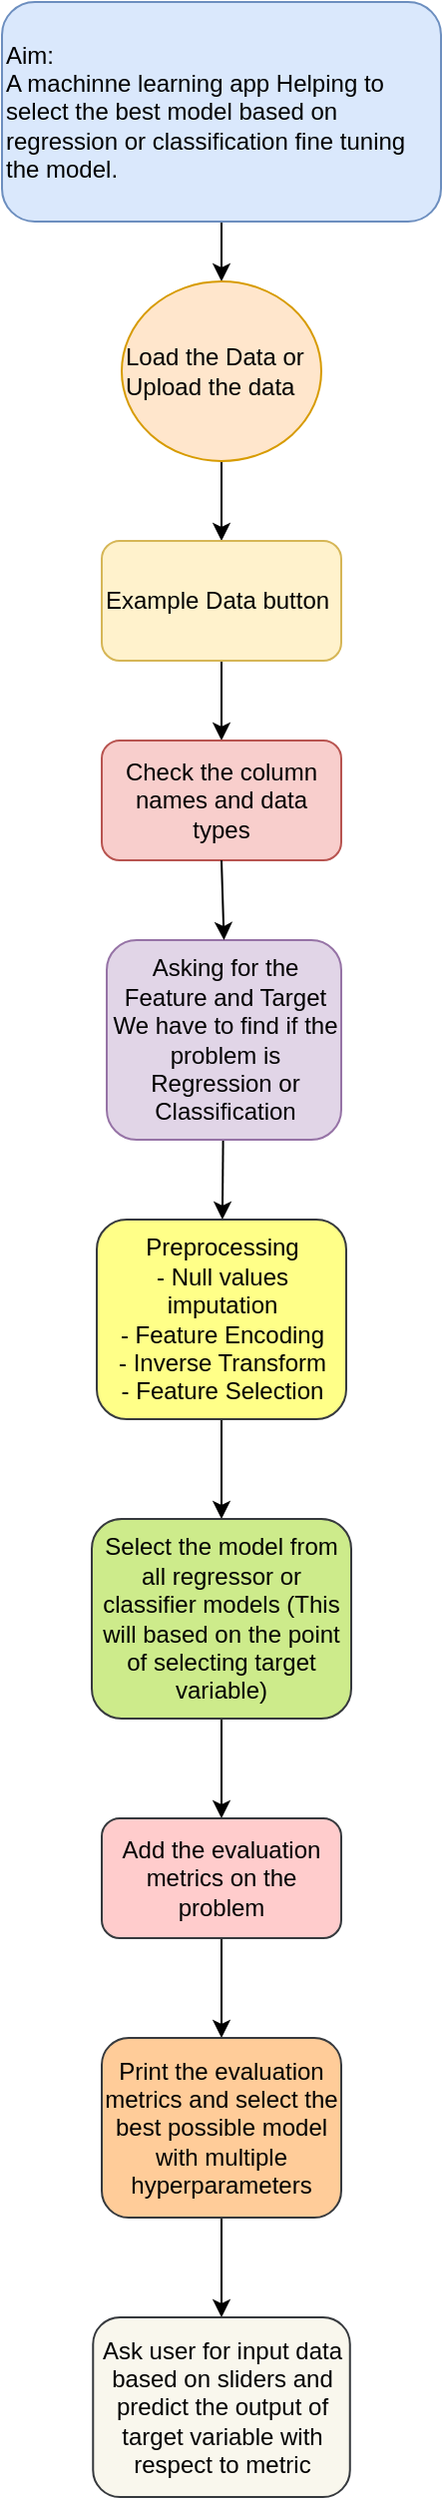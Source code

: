 <mxfile>
    <diagram id="bi-d5D2moTxTsQntksBj" name="Page-1">
        <mxGraphModel dx="348" dy="350" grid="1" gridSize="10" guides="1" tooltips="1" connect="1" arrows="1" fold="1" page="1" pageScale="1" pageWidth="850" pageHeight="1100" math="0" shadow="0">
            <root>
                <mxCell id="0"/>
                <mxCell id="1" parent="0"/>
                <mxCell id="4" value="" style="edgeStyle=none;html=1;" edge="1" parent="1" source="2" target="3">
                    <mxGeometry relative="1" as="geometry"/>
                </mxCell>
                <mxCell id="2" value="Aim:&lt;br&gt;A machinne learning app Helping to select the best model based on regression or classification fine tuning the model." style="rounded=1;whiteSpace=wrap;html=1;fillColor=#dae8fc;strokeColor=#6c8ebf;align=left;" vertex="1" parent="1">
                    <mxGeometry x="50" y="10" width="220" height="110" as="geometry"/>
                </mxCell>
                <mxCell id="6" value="" style="edgeStyle=none;html=1;" edge="1" parent="1" source="3" target="5">
                    <mxGeometry relative="1" as="geometry"/>
                </mxCell>
                <mxCell id="3" value="Load the Data or Upload the data" style="ellipse;whiteSpace=wrap;html=1;align=left;fillColor=#ffe6cc;strokeColor=#d79b00;rounded=1;" vertex="1" parent="1">
                    <mxGeometry x="110" y="150" width="100" height="90" as="geometry"/>
                </mxCell>
                <mxCell id="8" value="" style="edgeStyle=none;html=1;" edge="1" parent="1" source="5">
                    <mxGeometry relative="1" as="geometry">
                        <mxPoint x="160" y="380" as="targetPoint"/>
                    </mxGeometry>
                </mxCell>
                <mxCell id="5" value="Example Data button" style="whiteSpace=wrap;html=1;align=left;fillColor=#fff2cc;strokeColor=#d6b656;rounded=1;" vertex="1" parent="1">
                    <mxGeometry x="100" y="280" width="120" height="60" as="geometry"/>
                </mxCell>
                <mxCell id="14" value="" style="edgeStyle=none;html=1;" edge="1" parent="1" source="7" target="13">
                    <mxGeometry relative="1" as="geometry"/>
                </mxCell>
                <mxCell id="7" value="Asking for the Feature and Target&lt;br&gt;We have to find if the problem is Regression or Classification" style="whiteSpace=wrap;html=1;align=center;fillColor=#e1d5e7;strokeColor=#9673a6;rounded=1;" vertex="1" parent="1">
                    <mxGeometry x="102.5" y="480" width="117.5" height="100" as="geometry"/>
                </mxCell>
                <mxCell id="10" value="Check the column names and data types" style="whiteSpace=wrap;html=1;align=center;fillColor=#f8cecc;strokeColor=#b85450;rounded=1;" vertex="1" parent="1">
                    <mxGeometry x="100" y="380" width="120" height="60" as="geometry"/>
                </mxCell>
                <mxCell id="12" value="" style="endArrow=classic;html=1;exitX=0.5;exitY=1;exitDx=0;exitDy=0;entryX=0.5;entryY=0;entryDx=0;entryDy=0;" edge="1" parent="1" source="10" target="7">
                    <mxGeometry width="50" height="50" relative="1" as="geometry">
                        <mxPoint x="200" y="440" as="sourcePoint"/>
                        <mxPoint x="250" y="390" as="targetPoint"/>
                    </mxGeometry>
                </mxCell>
                <mxCell id="20" style="edgeStyle=none;html=1;exitX=0.5;exitY=1;exitDx=0;exitDy=0;entryX=0.5;entryY=0;entryDx=0;entryDy=0;" edge="1" parent="1" source="13" target="17">
                    <mxGeometry relative="1" as="geometry"/>
                </mxCell>
                <mxCell id="13" value="Preprocessing &lt;br&gt;- Null values imputation&lt;br&gt;- Feature Encoding&lt;br&gt;- Inverse Transform&lt;br&gt;- Feature Selection" style="whiteSpace=wrap;html=1;align=center;fillColor=#ffff88;strokeColor=#36393d;rounded=1;" vertex="1" parent="1">
                    <mxGeometry x="97.5" y="620" width="125" height="100" as="geometry"/>
                </mxCell>
                <mxCell id="22" value="" style="edgeStyle=none;html=1;" edge="1" parent="1" source="17" target="21">
                    <mxGeometry relative="1" as="geometry"/>
                </mxCell>
                <mxCell id="17" value="Select the model from all regressor or classifier models (This will based on the point of selecting target variable)" style="whiteSpace=wrap;html=1;fillColor=#cdeb8b;strokeColor=#36393d;rounded=1;" vertex="1" parent="1">
                    <mxGeometry x="95" y="770" width="130" height="100" as="geometry"/>
                </mxCell>
                <mxCell id="24" value="" style="edgeStyle=none;html=1;" edge="1" parent="1" source="21" target="23">
                    <mxGeometry relative="1" as="geometry"/>
                </mxCell>
                <mxCell id="21" value="Add the evaluation metrics on the problem" style="whiteSpace=wrap;html=1;fillColor=#ffcccc;strokeColor=#36393d;rounded=1;" vertex="1" parent="1">
                    <mxGeometry x="100" y="920" width="120" height="60" as="geometry"/>
                </mxCell>
                <mxCell id="26" value="" style="edgeStyle=none;html=1;" edge="1" parent="1" source="23" target="25">
                    <mxGeometry relative="1" as="geometry"/>
                </mxCell>
                <mxCell id="23" value="Print the evaluation metrics and select the best possible model with multiple hyperparameters" style="whiteSpace=wrap;html=1;fillColor=#ffcc99;strokeColor=#36393d;rounded=1;" vertex="1" parent="1">
                    <mxGeometry x="100" y="1030" width="120" height="90" as="geometry"/>
                </mxCell>
                <mxCell id="25" value="Ask user for input data based on sliders and predict the output of target variable with respect to metric" style="whiteSpace=wrap;html=1;fillColor=#f9f7ed;strokeColor=#36393d;rounded=1;" vertex="1" parent="1">
                    <mxGeometry x="95.63" y="1170" width="128.75" height="90" as="geometry"/>
                </mxCell>
            </root>
        </mxGraphModel>
    </diagram>
</mxfile>